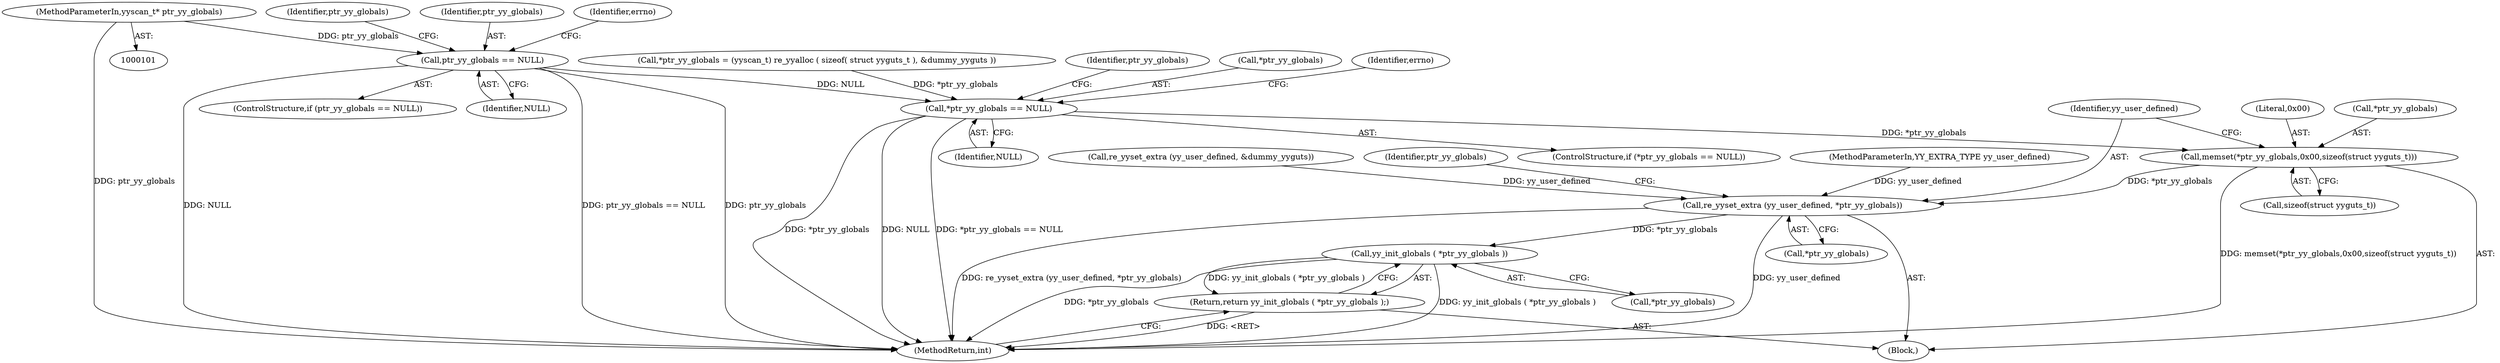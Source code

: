 digraph "0_yara_3119b232c9c453c98d8fa8b6ae4e37ba18117cd4_2@pointer" {
"1000111" [label="(Call,ptr_yy_globals == NULL)"];
"1000103" [label="(MethodParameterIn,yyscan_t* ptr_yy_globals)"];
"1000131" [label="(Call,*ptr_yy_globals == NULL)"];
"1000141" [label="(Call,memset(*ptr_yy_globals,0x00,sizeof(struct yyguts_t)))"];
"1000147" [label="(Call,re_yyset_extra (yy_user_defined, *ptr_yy_globals))"];
"1000152" [label="(Call,yy_init_globals ( *ptr_yy_globals ))"];
"1000151" [label="(Return,return yy_init_globals ( *ptr_yy_globals );)"];
"1000112" [label="(Identifier,ptr_yy_globals)"];
"1000116" [label="(Identifier,errno)"];
"1000151" [label="(Return,return yy_init_globals ( *ptr_yy_globals );)"];
"1000155" [label="(MethodReturn,int)"];
"1000144" [label="(Literal,0x00)"];
"1000148" [label="(Identifier,yy_user_defined)"];
"1000142" [label="(Call,*ptr_yy_globals)"];
"1000113" [label="(Identifier,NULL)"];
"1000110" [label="(ControlStructure,if (ptr_yy_globals == NULL))"];
"1000102" [label="(MethodParameterIn,YY_EXTRA_TYPE yy_user_defined)"];
"1000152" [label="(Call,yy_init_globals ( *ptr_yy_globals ))"];
"1000137" [label="(Identifier,errno)"];
"1000134" [label="(Identifier,NULL)"];
"1000111" [label="(Call,ptr_yy_globals == NULL)"];
"1000141" [label="(Call,memset(*ptr_yy_globals,0x00,sizeof(struct yyguts_t)))"];
"1000104" [label="(Block,)"];
"1000120" [label="(Call,*ptr_yy_globals = (yyscan_t) re_yyalloc ( sizeof( struct yyguts_t ), &dummy_yyguts ))"];
"1000143" [label="(Identifier,ptr_yy_globals)"];
"1000122" [label="(Identifier,ptr_yy_globals)"];
"1000106" [label="(Call,re_yyset_extra (yy_user_defined, &dummy_yyguts))"];
"1000145" [label="(Call,sizeof(struct yyguts_t))"];
"1000147" [label="(Call,re_yyset_extra (yy_user_defined, *ptr_yy_globals))"];
"1000132" [label="(Call,*ptr_yy_globals)"];
"1000103" [label="(MethodParameterIn,yyscan_t* ptr_yy_globals)"];
"1000130" [label="(ControlStructure,if (*ptr_yy_globals == NULL))"];
"1000149" [label="(Call,*ptr_yy_globals)"];
"1000153" [label="(Call,*ptr_yy_globals)"];
"1000154" [label="(Identifier,ptr_yy_globals)"];
"1000131" [label="(Call,*ptr_yy_globals == NULL)"];
"1000111" -> "1000110"  [label="AST: "];
"1000111" -> "1000113"  [label="CFG: "];
"1000112" -> "1000111"  [label="AST: "];
"1000113" -> "1000111"  [label="AST: "];
"1000116" -> "1000111"  [label="CFG: "];
"1000122" -> "1000111"  [label="CFG: "];
"1000111" -> "1000155"  [label="DDG: ptr_yy_globals"];
"1000111" -> "1000155"  [label="DDG: NULL"];
"1000111" -> "1000155"  [label="DDG: ptr_yy_globals == NULL"];
"1000103" -> "1000111"  [label="DDG: ptr_yy_globals"];
"1000111" -> "1000131"  [label="DDG: NULL"];
"1000103" -> "1000101"  [label="AST: "];
"1000103" -> "1000155"  [label="DDG: ptr_yy_globals"];
"1000131" -> "1000130"  [label="AST: "];
"1000131" -> "1000134"  [label="CFG: "];
"1000132" -> "1000131"  [label="AST: "];
"1000134" -> "1000131"  [label="AST: "];
"1000137" -> "1000131"  [label="CFG: "];
"1000143" -> "1000131"  [label="CFG: "];
"1000131" -> "1000155"  [label="DDG: *ptr_yy_globals == NULL"];
"1000131" -> "1000155"  [label="DDG: *ptr_yy_globals"];
"1000131" -> "1000155"  [label="DDG: NULL"];
"1000120" -> "1000131"  [label="DDG: *ptr_yy_globals"];
"1000131" -> "1000141"  [label="DDG: *ptr_yy_globals"];
"1000141" -> "1000104"  [label="AST: "];
"1000141" -> "1000145"  [label="CFG: "];
"1000142" -> "1000141"  [label="AST: "];
"1000144" -> "1000141"  [label="AST: "];
"1000145" -> "1000141"  [label="AST: "];
"1000148" -> "1000141"  [label="CFG: "];
"1000141" -> "1000155"  [label="DDG: memset(*ptr_yy_globals,0x00,sizeof(struct yyguts_t))"];
"1000141" -> "1000147"  [label="DDG: *ptr_yy_globals"];
"1000147" -> "1000104"  [label="AST: "];
"1000147" -> "1000149"  [label="CFG: "];
"1000148" -> "1000147"  [label="AST: "];
"1000149" -> "1000147"  [label="AST: "];
"1000154" -> "1000147"  [label="CFG: "];
"1000147" -> "1000155"  [label="DDG: yy_user_defined"];
"1000147" -> "1000155"  [label="DDG: re_yyset_extra (yy_user_defined, *ptr_yy_globals)"];
"1000106" -> "1000147"  [label="DDG: yy_user_defined"];
"1000102" -> "1000147"  [label="DDG: yy_user_defined"];
"1000147" -> "1000152"  [label="DDG: *ptr_yy_globals"];
"1000152" -> "1000151"  [label="AST: "];
"1000152" -> "1000153"  [label="CFG: "];
"1000153" -> "1000152"  [label="AST: "];
"1000151" -> "1000152"  [label="CFG: "];
"1000152" -> "1000155"  [label="DDG: yy_init_globals ( *ptr_yy_globals )"];
"1000152" -> "1000155"  [label="DDG: *ptr_yy_globals"];
"1000152" -> "1000151"  [label="DDG: yy_init_globals ( *ptr_yy_globals )"];
"1000151" -> "1000104"  [label="AST: "];
"1000155" -> "1000151"  [label="CFG: "];
"1000151" -> "1000155"  [label="DDG: <RET>"];
}
